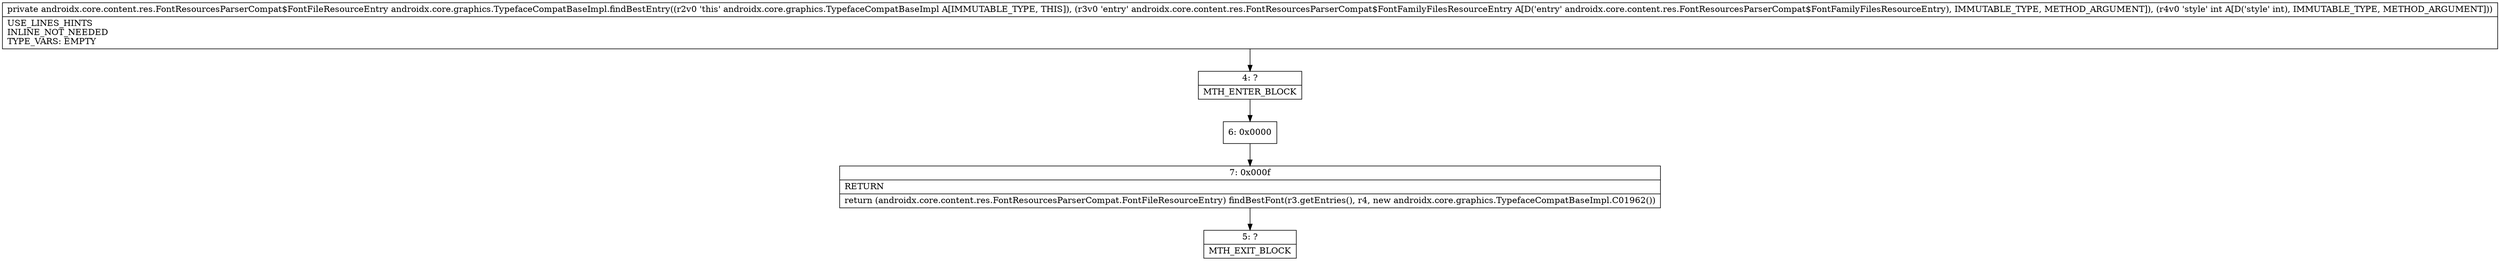 digraph "CFG forandroidx.core.graphics.TypefaceCompatBaseImpl.findBestEntry(Landroidx\/core\/content\/res\/FontResourcesParserCompat$FontFamilyFilesResourceEntry;I)Landroidx\/core\/content\/res\/FontResourcesParserCompat$FontFileResourceEntry;" {
Node_4 [shape=record,label="{4\:\ ?|MTH_ENTER_BLOCK\l}"];
Node_6 [shape=record,label="{6\:\ 0x0000}"];
Node_7 [shape=record,label="{7\:\ 0x000f|RETURN\l|return (androidx.core.content.res.FontResourcesParserCompat.FontFileResourceEntry) findBestFont(r3.getEntries(), r4, new androidx.core.graphics.TypefaceCompatBaseImpl.C01962())\l}"];
Node_5 [shape=record,label="{5\:\ ?|MTH_EXIT_BLOCK\l}"];
MethodNode[shape=record,label="{private androidx.core.content.res.FontResourcesParserCompat$FontFileResourceEntry androidx.core.graphics.TypefaceCompatBaseImpl.findBestEntry((r2v0 'this' androidx.core.graphics.TypefaceCompatBaseImpl A[IMMUTABLE_TYPE, THIS]), (r3v0 'entry' androidx.core.content.res.FontResourcesParserCompat$FontFamilyFilesResourceEntry A[D('entry' androidx.core.content.res.FontResourcesParserCompat$FontFamilyFilesResourceEntry), IMMUTABLE_TYPE, METHOD_ARGUMENT]), (r4v0 'style' int A[D('style' int), IMMUTABLE_TYPE, METHOD_ARGUMENT]))  | USE_LINES_HINTS\lINLINE_NOT_NEEDED\lTYPE_VARS: EMPTY\l}"];
MethodNode -> Node_4;Node_4 -> Node_6;
Node_6 -> Node_7;
Node_7 -> Node_5;
}

